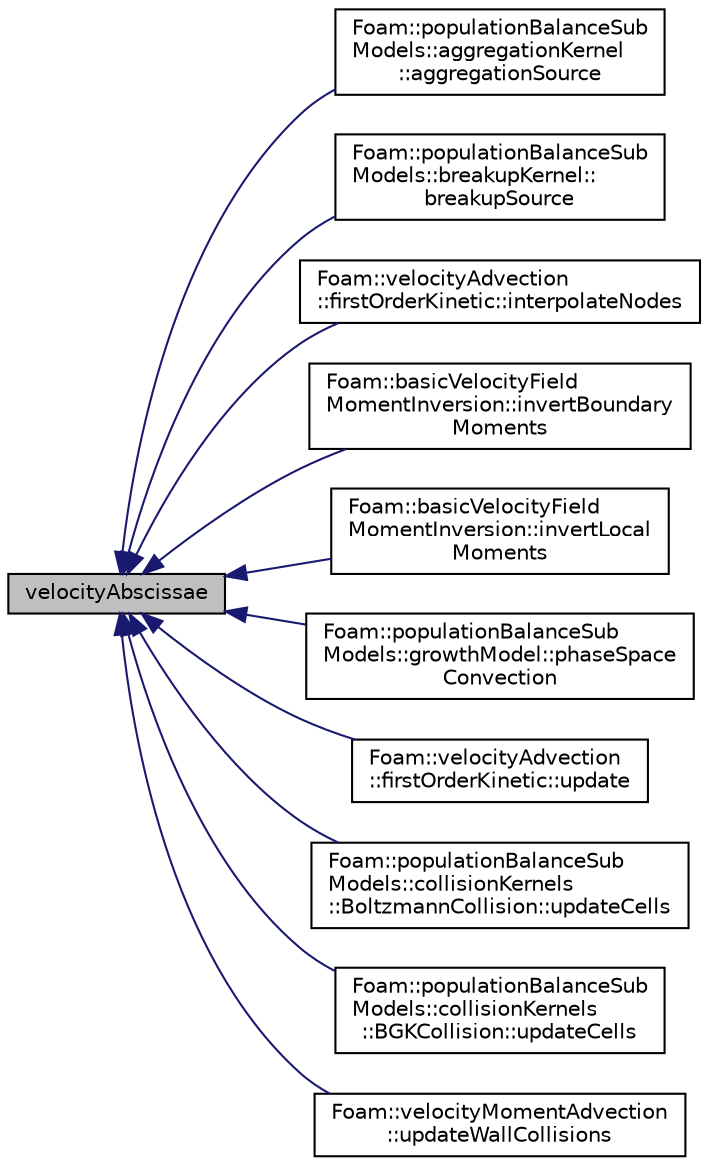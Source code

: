 digraph "velocityAbscissae"
{
  bgcolor="transparent";
  edge [fontname="Helvetica",fontsize="10",labelfontname="Helvetica",labelfontsize="10"];
  node [fontname="Helvetica",fontsize="10",shape=record];
  rankdir="LR";
  Node9 [label="velocityAbscissae",height=0.2,width=0.4,color="black", fillcolor="grey75", style="filled", fontcolor="black"];
  Node9 -> Node10 [dir="back",color="midnightblue",fontsize="10",style="solid",fontname="Helvetica"];
  Node10 [label="Foam::populationBalanceSub\lModels::aggregationKernel\l::aggregationSource",height=0.2,width=0.4,color="black",URL="$a02080.html#a3bff6580f2decb13d53d1a1aa31eae2d",tooltip="Return aggregation source terms. "];
  Node9 -> Node11 [dir="back",color="midnightblue",fontsize="10",style="solid",fontname="Helvetica"];
  Node11 [label="Foam::populationBalanceSub\lModels::breakupKernel::\lbreakupSource",height=0.2,width=0.4,color="black",URL="$a02112.html#a5fe023a862fac6f804f5c324ee1ca10d",tooltip="Return Breakup source term. "];
  Node9 -> Node12 [dir="back",color="midnightblue",fontsize="10",style="solid",fontname="Helvetica"];
  Node12 [label="Foam::velocityAdvection\l::firstOrderKinetic::interpolateNodes",height=0.2,width=0.4,color="black",URL="$a01956.html#aee1fc78125838d352f1209c771319fe7",tooltip="Flux moment inversion method. "];
  Node9 -> Node13 [dir="back",color="midnightblue",fontsize="10",style="solid",fontname="Helvetica"];
  Node13 [label="Foam::basicVelocityField\lMomentInversion::invertBoundary\lMoments",height=0.2,width=0.4,color="black",URL="$a01880.html#a5fa7f7ae82b0ffa37ab81e5c97aee5ee",tooltip="Invert moments on boundaries. "];
  Node9 -> Node14 [dir="back",color="midnightblue",fontsize="10",style="solid",fontname="Helvetica"];
  Node14 [label="Foam::basicVelocityField\lMomentInversion::invertLocal\lMoments",height=0.2,width=0.4,color="black",URL="$a01880.html#a5a67470b8855db049035f297fbeb51aa",tooltip="Invert moments in a single cell. "];
  Node9 -> Node15 [dir="back",color="midnightblue",fontsize="10",style="solid",fontname="Helvetica"];
  Node15 [label="Foam::populationBalanceSub\lModels::growthModel::phaseSpace\lConvection",height=0.2,width=0.4,color="black",URL="$a02204.html#a0ea8778355072b1b1770b9c941121c5b",tooltip="Return phase space convection. "];
  Node9 -> Node16 [dir="back",color="midnightblue",fontsize="10",style="solid",fontname="Helvetica"];
  Node16 [label="Foam::velocityAdvection\l::firstOrderKinetic::update",height=0.2,width=0.4,color="black",URL="$a01956.html#ac5c54df7ed3b930268c8d7752c101725",tooltip="Update moment advection. "];
  Node9 -> Node17 [dir="back",color="midnightblue",fontsize="10",style="solid",fontname="Helvetica"];
  Node17 [label="Foam::populationBalanceSub\lModels::collisionKernels\l::BoltzmannCollision::updateCells",height=0.2,width=0.4,color="black",URL="$a02136.html#af9ee43eb1d9fead9bb95db6574ff3394",tooltip="Update equilibrium moments. "];
  Node9 -> Node18 [dir="back",color="midnightblue",fontsize="10",style="solid",fontname="Helvetica"];
  Node18 [label="Foam::populationBalanceSub\lModels::collisionKernels\l::BGKCollision::updateCells",height=0.2,width=0.4,color="black",URL="$a02132.html#af9ee43eb1d9fead9bb95db6574ff3394",tooltip="Update equilibrium moments. "];
  Node9 -> Node19 [dir="back",color="midnightblue",fontsize="10",style="solid",fontname="Helvetica"];
  Node19 [label="Foam::velocityMomentAdvection\l::updateWallCollisions",height=0.2,width=0.4,color="black",URL="$a01964.html#af54b0be4933924edab5d5a8c8530f886",tooltip="Protected member function. "];
}
